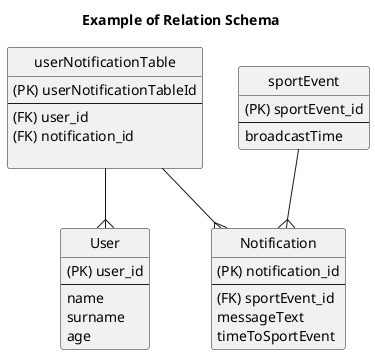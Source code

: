 
@startuml

title Example of Relation Schema

hide circle

entity "User" as user {
    (PK) user_id
    --
    name
    surname
    age
}

entity "userNotificationTable" as userNotificationTable {
    (PK) userNotificationTableId
    --
    (FK) user_id
    (FK) notification_id

}


entity "Notification" as Notification {
    (PK) notification_id
    --
    (FK) sportEvent_id
    messageText
    timeToSportEvent
}


entity "sportEvent" as sportEvent {
    (PK) sportEvent_id
    --
    broadcastTime
}

userNotificationTable --{ user
userNotificationTable --{ Notification
sportEvent --{ Notification



@enduml

